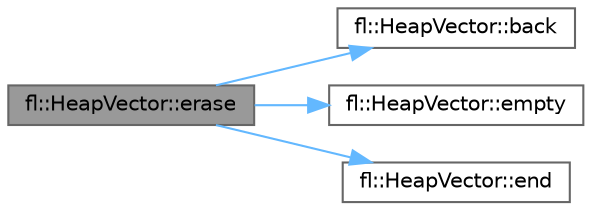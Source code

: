 digraph "fl::HeapVector::erase"
{
 // LATEX_PDF_SIZE
  bgcolor="transparent";
  edge [fontname=Helvetica,fontsize=10,labelfontname=Helvetica,labelfontsize=10];
  node [fontname=Helvetica,fontsize=10,shape=box,height=0.2,width=0.4];
  rankdir="LR";
  Node1 [id="Node000001",label="fl::HeapVector::erase",height=0.2,width=0.4,color="gray40", fillcolor="grey60", style="filled", fontcolor="black",tooltip=" "];
  Node1 -> Node2 [id="edge1_Node000001_Node000002",color="steelblue1",style="solid",tooltip=" "];
  Node2 [id="Node000002",label="fl::HeapVector::back",height=0.2,width=0.4,color="grey40", fillcolor="white", style="filled",URL="$db/ddd/classfl_1_1_heap_vector.html#a9becf17650956f9b1674e61cb93594e2",tooltip=" "];
  Node1 -> Node3 [id="edge2_Node000001_Node000003",color="steelblue1",style="solid",tooltip=" "];
  Node3 [id="Node000003",label="fl::HeapVector::empty",height=0.2,width=0.4,color="grey40", fillcolor="white", style="filled",URL="$db/ddd/classfl_1_1_heap_vector.html#a7436d55ff7e3073826ca690ee6e7f758",tooltip=" "];
  Node1 -> Node4 [id="edge3_Node000001_Node000004",color="steelblue1",style="solid",tooltip=" "];
  Node4 [id="Node000004",label="fl::HeapVector::end",height=0.2,width=0.4,color="grey40", fillcolor="white", style="filled",URL="$db/ddd/classfl_1_1_heap_vector.html#a85dba959a3cb0e1c8a5584b9b957443e",tooltip=" "];
}
